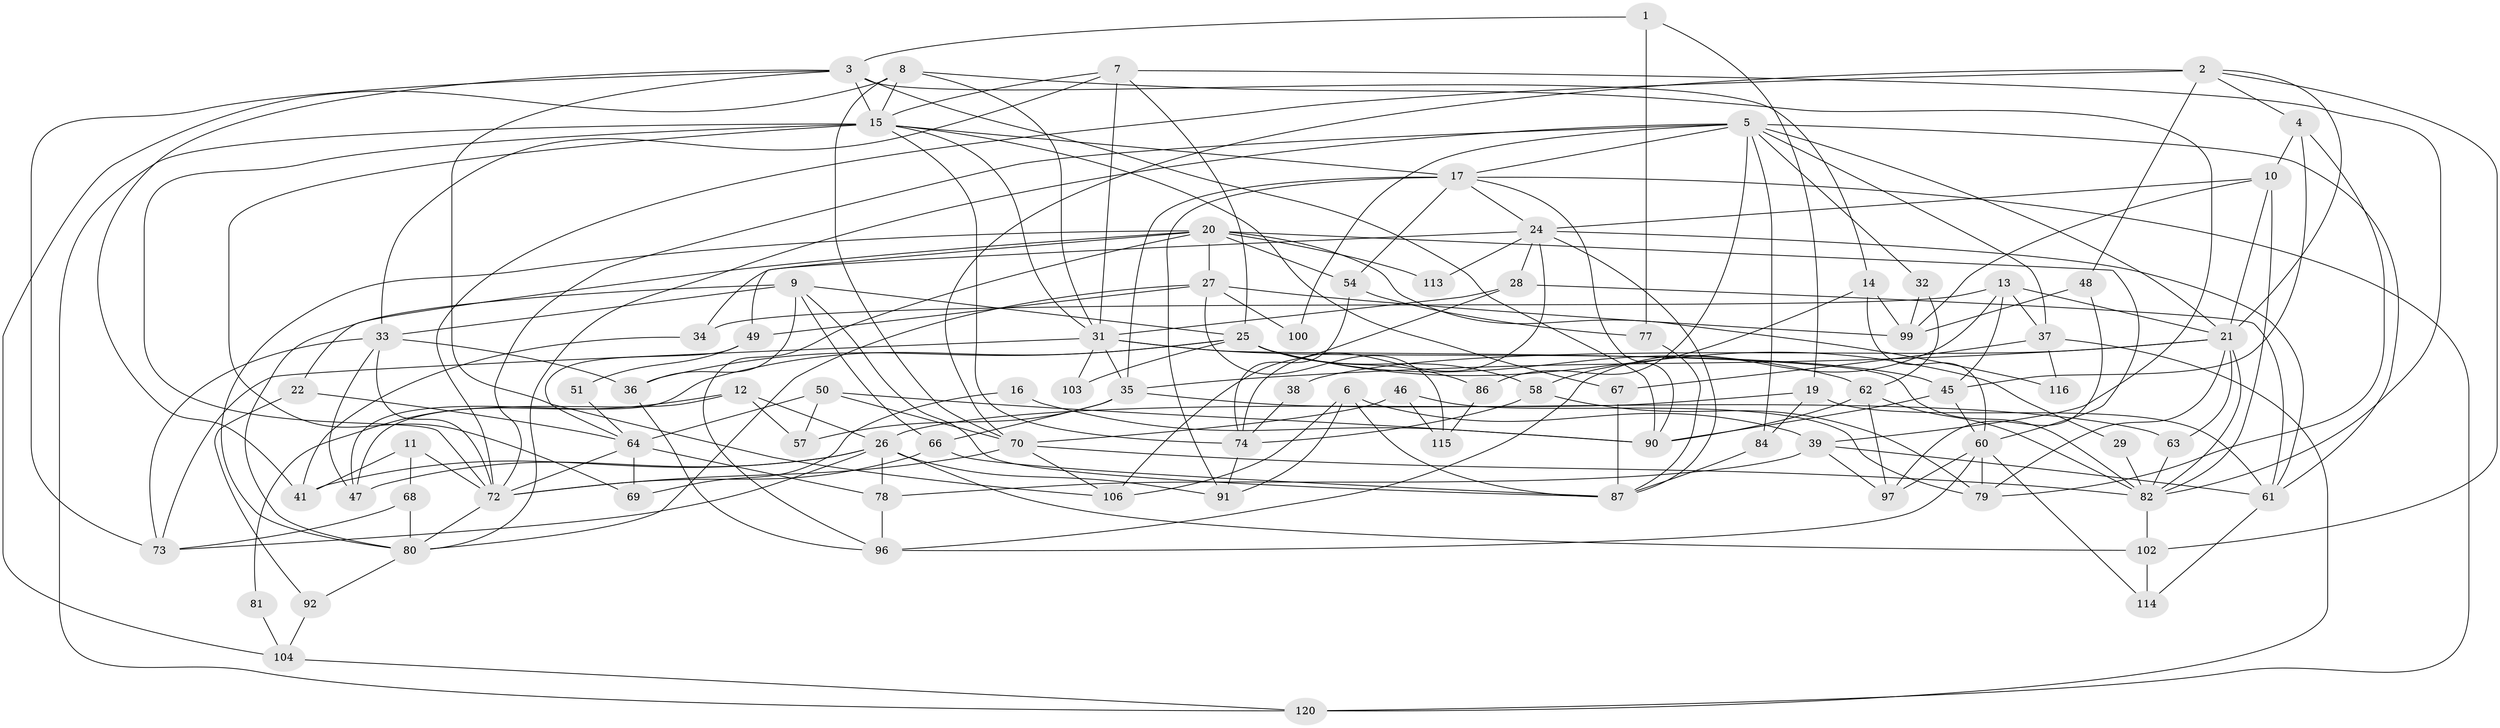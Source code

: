 // Generated by graph-tools (version 1.1) at 2025/52/02/27/25 19:52:02]
// undirected, 85 vertices, 202 edges
graph export_dot {
graph [start="1"]
  node [color=gray90,style=filled];
  1;
  2 [super="+30"];
  3 [super="+59"];
  4 [super="+109"];
  5 [super="+52"];
  6;
  7 [super="+40"];
  8;
  9 [super="+111"];
  10 [super="+75"];
  11;
  12 [super="+18"];
  13;
  14;
  15 [super="+23"];
  16;
  17 [super="+101"];
  19;
  20 [super="+89"];
  21 [super="+122"];
  22;
  24 [super="+43"];
  25 [super="+42"];
  26 [super="+65"];
  27 [super="+108"];
  28;
  29;
  31 [super="+94"];
  32;
  33 [super="+112"];
  34;
  35 [super="+107"];
  36 [super="+85"];
  37 [super="+56"];
  38;
  39 [super="+44"];
  41 [super="+53"];
  45 [super="+88"];
  46;
  47 [super="+121"];
  48;
  49;
  50;
  51;
  54 [super="+55"];
  57;
  58;
  60 [super="+105"];
  61 [super="+119"];
  62 [super="+76"];
  63 [super="+71"];
  64 [super="+83"];
  66;
  67;
  68;
  69;
  70 [super="+117"];
  72 [super="+110"];
  73 [super="+98"];
  74;
  77;
  78;
  79;
  80;
  81;
  82 [super="+95"];
  84;
  86;
  87 [super="+118"];
  90 [super="+93"];
  91;
  92;
  96;
  97;
  99;
  100;
  102;
  103;
  104;
  106;
  113;
  114;
  115;
  116;
  120;
  1 -- 3;
  1 -- 19;
  1 -- 77;
  2 -- 48;
  2 -- 4;
  2 -- 102;
  2 -- 21;
  2 -- 70;
  2 -- 72;
  3 -- 15;
  3 -- 73;
  3 -- 106;
  3 -- 90;
  3 -- 14;
  3 -- 41;
  4 -- 45;
  4 -- 10;
  4 -- 79;
  5 -- 86;
  5 -- 80;
  5 -- 32;
  5 -- 100;
  5 -- 37;
  5 -- 84;
  5 -- 72;
  5 -- 61;
  5 -- 17;
  5 -- 21;
  6 -- 106;
  6 -- 87;
  6 -- 91;
  6 -- 39;
  7 -- 31;
  7 -- 15;
  7 -- 33;
  7 -- 82;
  7 -- 25;
  8 -- 31;
  8 -- 39;
  8 -- 104;
  8 -- 15;
  8 -- 70;
  9 -- 33;
  9 -- 36;
  9 -- 80;
  9 -- 66;
  9 -- 87;
  9 -- 25;
  10 -- 99;
  10 -- 24;
  10 -- 21;
  10 -- 82;
  11 -- 72 [weight=2];
  11 -- 41;
  11 -- 68;
  12 -- 57;
  12 -- 47;
  12 -- 81;
  12 -- 26;
  13 -- 21;
  13 -- 45;
  13 -- 34;
  13 -- 37;
  13 -- 96;
  14 -- 60;
  14 -- 99;
  14 -- 58;
  15 -- 31;
  15 -- 17;
  15 -- 67;
  15 -- 69;
  15 -- 74;
  15 -- 72;
  15 -- 120;
  16 -- 90;
  16 -- 69;
  17 -- 35;
  17 -- 120;
  17 -- 54;
  17 -- 24;
  17 -- 90;
  17 -- 91;
  19 -- 61;
  19 -- 26;
  19 -- 84;
  20 -- 54 [weight=2];
  20 -- 96;
  20 -- 116;
  20 -- 80;
  20 -- 49;
  20 -- 113;
  20 -- 22;
  20 -- 27 [weight=2];
  20 -- 60;
  21 -- 63;
  21 -- 82;
  21 -- 38;
  21 -- 79;
  21 -- 35;
  22 -- 64;
  22 -- 92;
  24 -- 28;
  24 -- 74;
  24 -- 34;
  24 -- 113;
  24 -- 87;
  24 -- 61;
  25 -- 58;
  25 -- 86;
  25 -- 36;
  25 -- 47;
  25 -- 103;
  25 -- 62;
  25 -- 29;
  26 -- 73;
  26 -- 102;
  26 -- 91;
  26 -- 78;
  26 -- 47;
  26 -- 41;
  27 -- 99;
  27 -- 49;
  27 -- 100;
  27 -- 80;
  27 -- 115;
  28 -- 106;
  28 -- 61;
  28 -- 31;
  29 -- 82;
  31 -- 73;
  31 -- 45;
  31 -- 35;
  31 -- 103;
  31 -- 82;
  32 -- 99;
  32 -- 62;
  33 -- 72;
  33 -- 73;
  33 -- 36;
  33 -- 47;
  34 -- 41;
  35 -- 57;
  35 -- 66;
  35 -- 63;
  36 -- 96;
  37 -- 67;
  37 -- 116;
  37 -- 120;
  38 -- 74;
  39 -- 78;
  39 -- 97;
  39 -- 61;
  45 -- 90;
  45 -- 60;
  46 -- 70;
  46 -- 79;
  46 -- 115;
  48 -- 99;
  48 -- 97;
  49 -- 51;
  49 -- 64;
  50 -- 57;
  50 -- 90;
  50 -- 64;
  50 -- 70;
  51 -- 64;
  54 -- 74;
  54 -- 77;
  58 -- 74;
  58 -- 79;
  60 -- 96;
  60 -- 97;
  60 -- 114;
  60 -- 79;
  61 -- 114;
  62 -- 90;
  62 -- 97;
  62 -- 82;
  63 -- 82;
  64 -- 72;
  64 -- 69;
  64 -- 78;
  66 -- 72;
  66 -- 87;
  67 -- 87;
  68 -- 80;
  68 -- 73;
  70 -- 106;
  70 -- 82;
  70 -- 72;
  72 -- 80;
  74 -- 91;
  77 -- 87;
  78 -- 96;
  80 -- 92;
  81 -- 104;
  82 -- 102;
  84 -- 87;
  86 -- 115;
  92 -- 104;
  102 -- 114;
  104 -- 120;
}
